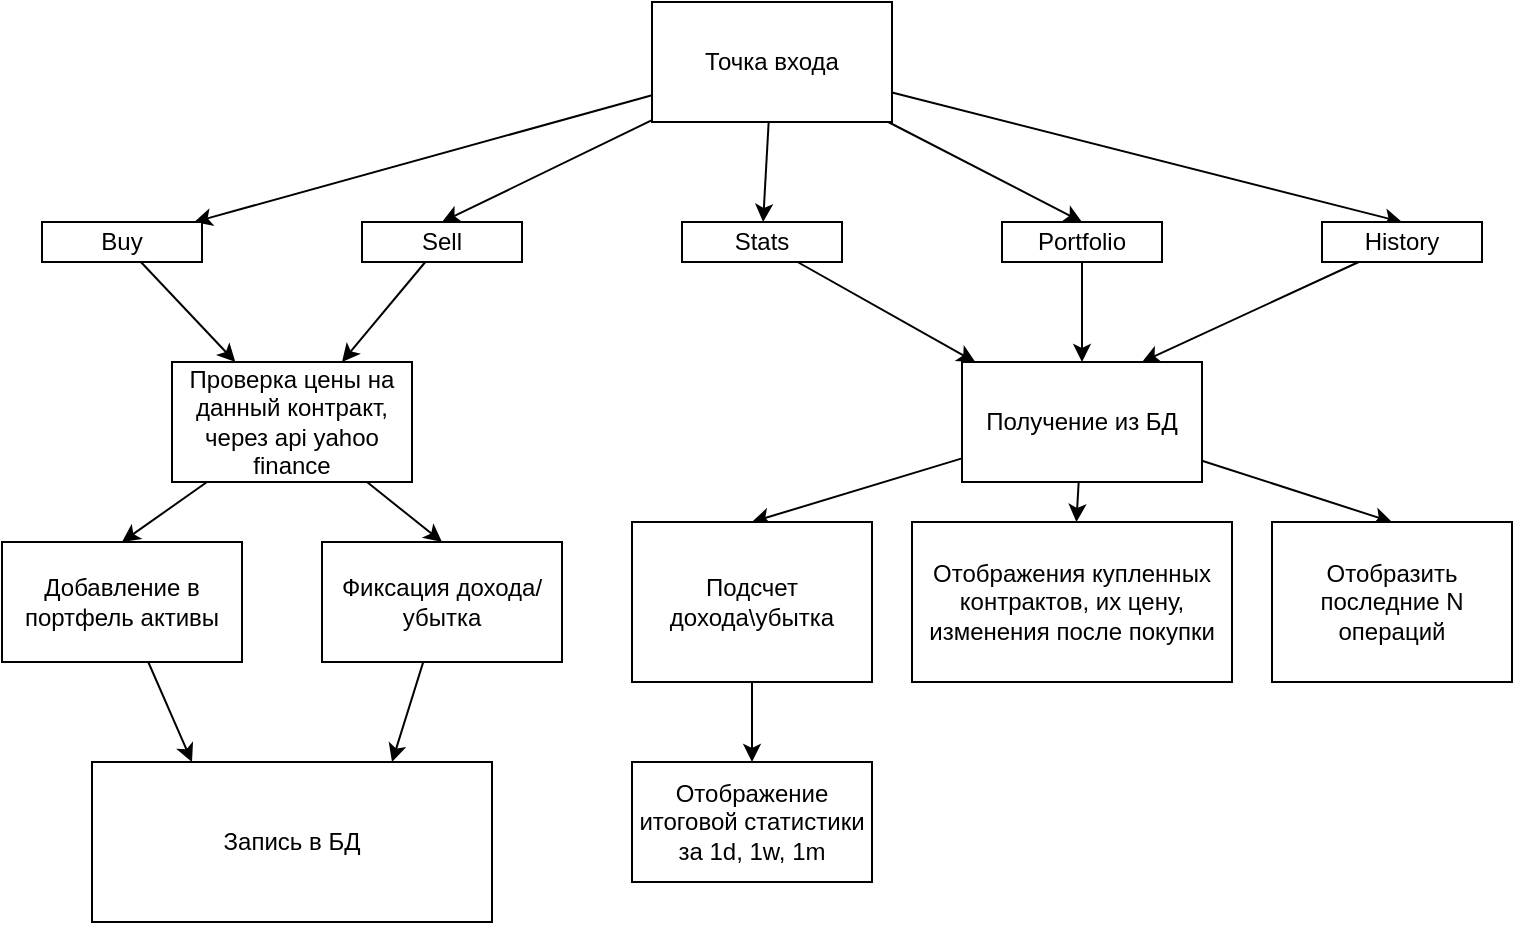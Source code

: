 <mxfile>
    <diagram id="v-R1Ornd7-art1mt2DTd" name="Page-1">
        <mxGraphModel dx="1247" dy="643" grid="1" gridSize="10" guides="1" tooltips="1" connect="1" arrows="1" fold="1" page="1" pageScale="1" pageWidth="850" pageHeight="1100" math="0" shadow="0">
            <root>
                <mxCell id="0"/>
                <mxCell id="1" parent="0"/>
                <mxCell id="13" value="" style="edgeStyle=none;html=1;" parent="1" source="2" target="5" edge="1">
                    <mxGeometry relative="1" as="geometry"/>
                </mxCell>
                <mxCell id="14" value="" style="edgeStyle=none;html=1;" parent="1" source="2" target="7" edge="1">
                    <mxGeometry relative="1" as="geometry"/>
                </mxCell>
                <mxCell id="15" style="edgeStyle=none;html=1;entryX=0.5;entryY=0;entryDx=0;entryDy=0;" parent="1" source="2" target="8" edge="1">
                    <mxGeometry relative="1" as="geometry"/>
                </mxCell>
                <mxCell id="16" style="edgeStyle=none;html=1;entryX=0.5;entryY=0;entryDx=0;entryDy=0;" parent="1" source="2" target="6" edge="1">
                    <mxGeometry relative="1" as="geometry"/>
                </mxCell>
                <mxCell id="17" style="edgeStyle=none;html=1;entryX=0.5;entryY=0;entryDx=0;entryDy=0;" parent="1" source="2" target="9" edge="1">
                    <mxGeometry relative="1" as="geometry"/>
                </mxCell>
                <mxCell id="2" value="Точка входа" style="whiteSpace=wrap;html=1;" parent="1" vertex="1">
                    <mxGeometry x="370" y="20" width="120" height="60" as="geometry"/>
                </mxCell>
                <mxCell id="11" value="" style="edgeStyle=none;html=1;" parent="1" source="5" target="10" edge="1">
                    <mxGeometry relative="1" as="geometry"/>
                </mxCell>
                <mxCell id="5" value="Buy" style="whiteSpace=wrap;html=1;" parent="1" vertex="1">
                    <mxGeometry x="65" y="130" width="80" height="20" as="geometry"/>
                </mxCell>
                <mxCell id="21" value="" style="edgeStyle=none;html=1;" parent="1" source="6" target="10" edge="1">
                    <mxGeometry relative="1" as="geometry"/>
                </mxCell>
                <mxCell id="6" value="Sell" style="whiteSpace=wrap;html=1;" parent="1" vertex="1">
                    <mxGeometry x="225" y="130" width="80" height="20" as="geometry"/>
                </mxCell>
                <mxCell id="35" value="" style="edgeStyle=none;html=1;" parent="1" source="7" target="34" edge="1">
                    <mxGeometry relative="1" as="geometry"/>
                </mxCell>
                <mxCell id="7" value="Stats" style="whiteSpace=wrap;html=1;" parent="1" vertex="1">
                    <mxGeometry x="385" y="130" width="80" height="20" as="geometry"/>
                </mxCell>
                <mxCell id="36" value="" style="edgeStyle=none;html=1;" parent="1" source="8" target="34" edge="1">
                    <mxGeometry relative="1" as="geometry"/>
                </mxCell>
                <mxCell id="8" value="Portfolio" style="whiteSpace=wrap;html=1;" parent="1" vertex="1">
                    <mxGeometry x="545" y="130" width="80" height="20" as="geometry"/>
                </mxCell>
                <mxCell id="37" style="edgeStyle=none;html=1;entryX=0.75;entryY=0;entryDx=0;entryDy=0;" parent="1" source="9" target="34" edge="1">
                    <mxGeometry relative="1" as="geometry"/>
                </mxCell>
                <mxCell id="9" value="History" style="whiteSpace=wrap;html=1;" parent="1" vertex="1">
                    <mxGeometry x="705" y="130" width="80" height="20" as="geometry"/>
                </mxCell>
                <mxCell id="26" value="" style="edgeStyle=none;html=1;entryX=0.5;entryY=0;entryDx=0;entryDy=0;" parent="1" source="10" target="19" edge="1">
                    <mxGeometry relative="1" as="geometry"/>
                </mxCell>
                <mxCell id="29" value="" style="edgeStyle=none;html=1;entryX=0.5;entryY=0;entryDx=0;entryDy=0;" parent="1" source="10" target="27" edge="1">
                    <mxGeometry relative="1" as="geometry"/>
                </mxCell>
                <mxCell id="10" value="Проверка цены на данный контракт, через api yahoo finance" style="whiteSpace=wrap;html=1;" parent="1" vertex="1">
                    <mxGeometry x="130" y="200" width="120" height="60" as="geometry"/>
                </mxCell>
                <mxCell id="23" value="" style="edgeStyle=none;html=1;entryX=0.25;entryY=0;entryDx=0;entryDy=0;" parent="1" source="19" target="22" edge="1">
                    <mxGeometry relative="1" as="geometry"/>
                </mxCell>
                <mxCell id="19" value="Добавление в портфель активы" style="whiteSpace=wrap;html=1;" parent="1" vertex="1">
                    <mxGeometry x="45" y="290" width="120" height="60" as="geometry"/>
                </mxCell>
                <mxCell id="22" value="Запись в БД" style="whiteSpace=wrap;html=1;" parent="1" vertex="1">
                    <mxGeometry x="90" y="400" width="200" height="80" as="geometry"/>
                </mxCell>
                <mxCell id="31" style="edgeStyle=none;html=1;entryX=0.75;entryY=0;entryDx=0;entryDy=0;" parent="1" source="27" target="22" edge="1">
                    <mxGeometry relative="1" as="geometry"/>
                </mxCell>
                <mxCell id="27" value="Фиксация дохода/убытка" style="whiteSpace=wrap;html=1;" parent="1" vertex="1">
                    <mxGeometry x="205" y="290" width="120" height="60" as="geometry"/>
                </mxCell>
                <mxCell id="44" value="" style="edgeStyle=none;html=1;entryX=0.5;entryY=0;entryDx=0;entryDy=0;" parent="1" source="34" target="43" edge="1">
                    <mxGeometry relative="1" as="geometry"/>
                </mxCell>
                <mxCell id="45" style="edgeStyle=none;html=1;entryX=0.5;entryY=0;entryDx=0;entryDy=0;" parent="1" source="34" target="38" edge="1">
                    <mxGeometry relative="1" as="geometry"/>
                </mxCell>
                <mxCell id="46" style="edgeStyle=none;html=1;" parent="1" source="34" target="41" edge="1">
                    <mxGeometry relative="1" as="geometry"/>
                </mxCell>
                <mxCell id="34" value="Получение из БД" style="whiteSpace=wrap;html=1;" parent="1" vertex="1">
                    <mxGeometry x="525" y="200" width="120" height="60" as="geometry"/>
                </mxCell>
                <mxCell id="50" value="" style="edgeStyle=none;html=1;" parent="1" source="38" target="49" edge="1">
                    <mxGeometry relative="1" as="geometry"/>
                </mxCell>
                <mxCell id="38" value="Подсчет дохода\убытка" style="whiteSpace=wrap;html=1;" parent="1" vertex="1">
                    <mxGeometry x="360" y="280" width="120" height="80" as="geometry"/>
                </mxCell>
                <mxCell id="41" value="Отображения купленных контрактов, их цену, изменения после покупки" style="whiteSpace=wrap;html=1;" parent="1" vertex="1">
                    <mxGeometry x="500" y="280" width="160" height="80" as="geometry"/>
                </mxCell>
                <mxCell id="43" value="Отобразить последние N операций" style="whiteSpace=wrap;html=1;" parent="1" vertex="1">
                    <mxGeometry x="680" y="280" width="120" height="80" as="geometry"/>
                </mxCell>
                <mxCell id="49" value="Отображение итоговой статистики за 1d, 1w, 1m" style="whiteSpace=wrap;html=1;" parent="1" vertex="1">
                    <mxGeometry x="360" y="400" width="120" height="60" as="geometry"/>
                </mxCell>
            </root>
        </mxGraphModel>
    </diagram>
</mxfile>